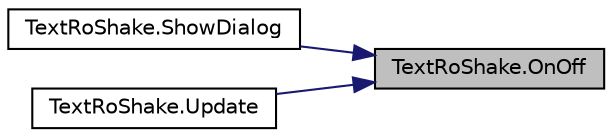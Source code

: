 digraph "TextRoShake.OnOff"
{
 // LATEX_PDF_SIZE
  edge [fontname="Helvetica",fontsize="10",labelfontname="Helvetica",labelfontsize="10"];
  node [fontname="Helvetica",fontsize="10",shape=record];
  rankdir="RL";
  Node1 [label="TextRoShake.OnOff",height=0.2,width=0.4,color="black", fillcolor="grey75", style="filled", fontcolor="black",tooltip=" "];
  Node1 -> Node2 [dir="back",color="midnightblue",fontsize="10",style="solid",fontname="Helvetica"];
  Node2 [label="TextRoShake.ShowDialog",height=0.2,width=0.4,color="black", fillcolor="white", style="filled",URL="$class_text_ro_shake.html#a07026b3b71850fe29aeb8551bbef0cf9",tooltip=" "];
  Node1 -> Node3 [dir="back",color="midnightblue",fontsize="10",style="solid",fontname="Helvetica"];
  Node3 [label="TextRoShake.Update",height=0.2,width=0.4,color="black", fillcolor="white", style="filled",URL="$class_text_ro_shake.html#a728b9ae264f7139466602732a17369ff",tooltip=" "];
}
